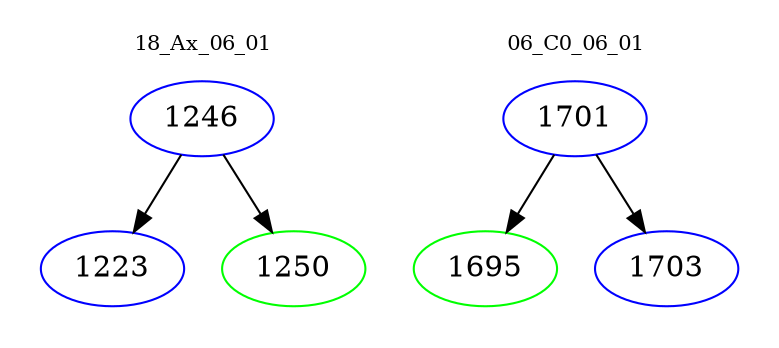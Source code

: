 digraph{
subgraph cluster_0 {
color = white
label = "18_Ax_06_01";
fontsize=10;
T0_1246 [label="1246", color="blue"]
T0_1246 -> T0_1223 [color="black"]
T0_1223 [label="1223", color="blue"]
T0_1246 -> T0_1250 [color="black"]
T0_1250 [label="1250", color="green"]
}
subgraph cluster_1 {
color = white
label = "06_C0_06_01";
fontsize=10;
T1_1701 [label="1701", color="blue"]
T1_1701 -> T1_1695 [color="black"]
T1_1695 [label="1695", color="green"]
T1_1701 -> T1_1703 [color="black"]
T1_1703 [label="1703", color="blue"]
}
}
